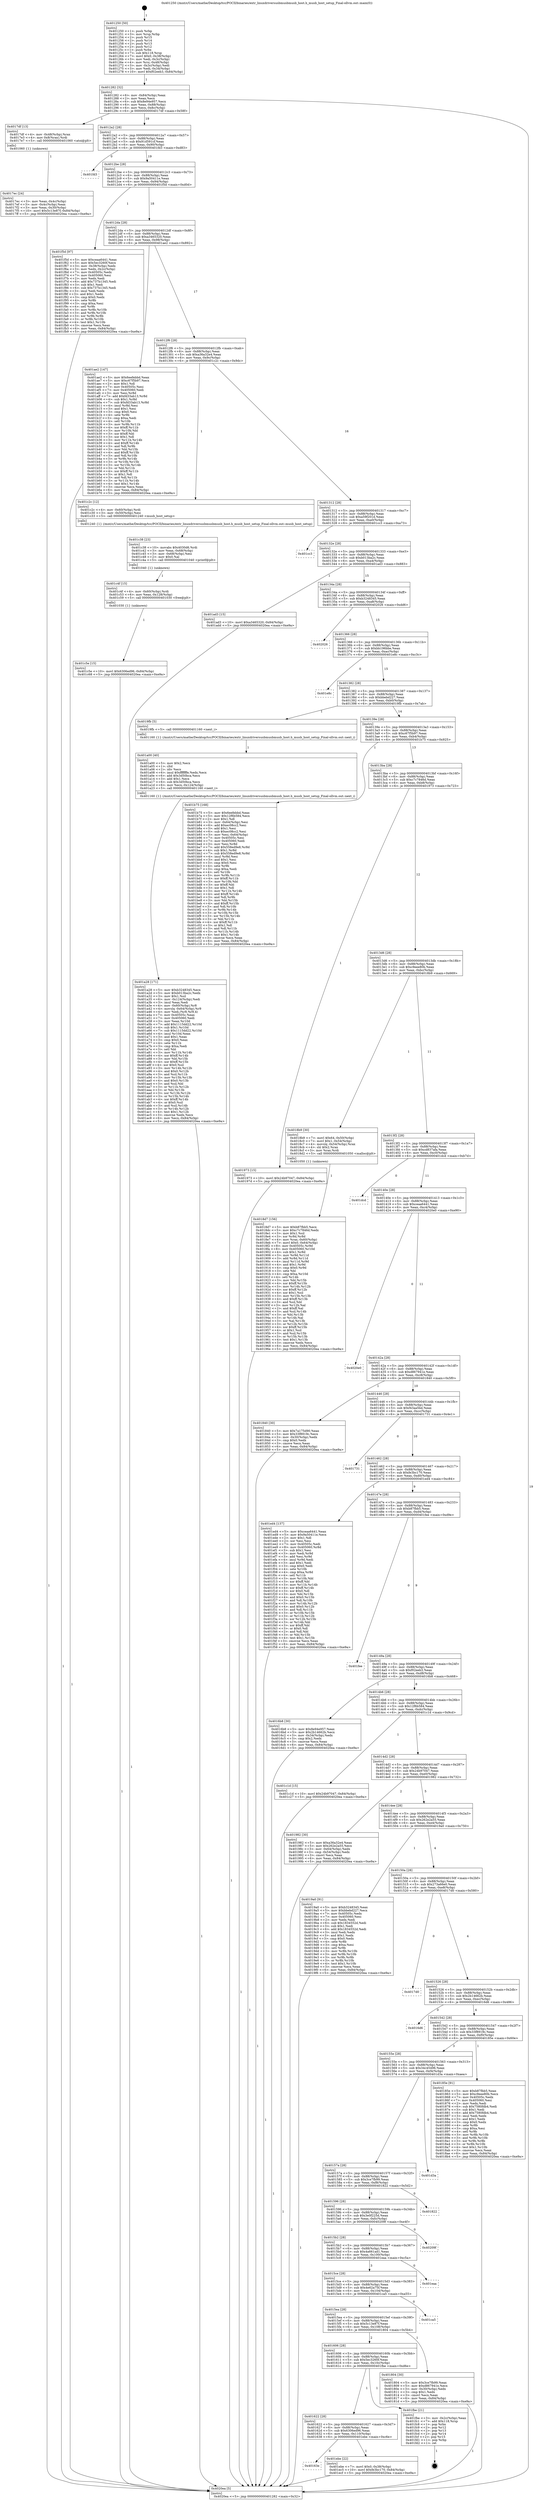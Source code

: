 digraph "0x401250" {
  label = "0x401250 (/mnt/c/Users/mathe/Desktop/tcc/POCII/binaries/extr_linuxdriversusbmusbmusb_host.h_musb_host_setup_Final-ollvm.out::main(0))"
  labelloc = "t"
  node[shape=record]

  Entry [label="",width=0.3,height=0.3,shape=circle,fillcolor=black,style=filled]
  "0x401282" [label="{
     0x401282 [32]\l
     | [instrs]\l
     &nbsp;&nbsp;0x401282 \<+6\>: mov -0x84(%rbp),%eax\l
     &nbsp;&nbsp;0x401288 \<+2\>: mov %eax,%ecx\l
     &nbsp;&nbsp;0x40128a \<+6\>: sub $0x8e94e957,%ecx\l
     &nbsp;&nbsp;0x401290 \<+6\>: mov %eax,-0x88(%rbp)\l
     &nbsp;&nbsp;0x401296 \<+6\>: mov %ecx,-0x8c(%rbp)\l
     &nbsp;&nbsp;0x40129c \<+6\>: je 00000000004017df \<main+0x58f\>\l
  }"]
  "0x4017df" [label="{
     0x4017df [13]\l
     | [instrs]\l
     &nbsp;&nbsp;0x4017df \<+4\>: mov -0x48(%rbp),%rax\l
     &nbsp;&nbsp;0x4017e3 \<+4\>: mov 0x8(%rax),%rdi\l
     &nbsp;&nbsp;0x4017e7 \<+5\>: call 0000000000401060 \<atoi@plt\>\l
     | [calls]\l
     &nbsp;&nbsp;0x401060 \{1\} (unknown)\l
  }"]
  "0x4012a2" [label="{
     0x4012a2 [28]\l
     | [instrs]\l
     &nbsp;&nbsp;0x4012a2 \<+5\>: jmp 00000000004012a7 \<main+0x57\>\l
     &nbsp;&nbsp;0x4012a7 \<+6\>: mov -0x88(%rbp),%eax\l
     &nbsp;&nbsp;0x4012ad \<+5\>: sub $0x91d591cf,%eax\l
     &nbsp;&nbsp;0x4012b2 \<+6\>: mov %eax,-0x90(%rbp)\l
     &nbsp;&nbsp;0x4012b8 \<+6\>: je 0000000000401fd3 \<main+0xd83\>\l
  }"]
  Exit [label="",width=0.3,height=0.3,shape=circle,fillcolor=black,style=filled,peripheries=2]
  "0x401fd3" [label="{
     0x401fd3\l
  }", style=dashed]
  "0x4012be" [label="{
     0x4012be [28]\l
     | [instrs]\l
     &nbsp;&nbsp;0x4012be \<+5\>: jmp 00000000004012c3 \<main+0x73\>\l
     &nbsp;&nbsp;0x4012c3 \<+6\>: mov -0x88(%rbp),%eax\l
     &nbsp;&nbsp;0x4012c9 \<+5\>: sub $0x9a50411e,%eax\l
     &nbsp;&nbsp;0x4012ce \<+6\>: mov %eax,-0x94(%rbp)\l
     &nbsp;&nbsp;0x4012d4 \<+6\>: je 0000000000401f5d \<main+0xd0d\>\l
  }"]
  "0x40163e" [label="{
     0x40163e\l
  }", style=dashed]
  "0x401f5d" [label="{
     0x401f5d [97]\l
     | [instrs]\l
     &nbsp;&nbsp;0x401f5d \<+5\>: mov $0xceaa6441,%eax\l
     &nbsp;&nbsp;0x401f62 \<+5\>: mov $0x5ec3260f,%ecx\l
     &nbsp;&nbsp;0x401f67 \<+3\>: mov -0x38(%rbp),%edx\l
     &nbsp;&nbsp;0x401f6a \<+3\>: mov %edx,-0x2c(%rbp)\l
     &nbsp;&nbsp;0x401f6d \<+7\>: mov 0x40505c,%edx\l
     &nbsp;&nbsp;0x401f74 \<+7\>: mov 0x405060,%esi\l
     &nbsp;&nbsp;0x401f7b \<+2\>: mov %edx,%edi\l
     &nbsp;&nbsp;0x401f7d \<+6\>: add $0x737b1345,%edi\l
     &nbsp;&nbsp;0x401f83 \<+3\>: sub $0x1,%edi\l
     &nbsp;&nbsp;0x401f86 \<+6\>: sub $0x737b1345,%edi\l
     &nbsp;&nbsp;0x401f8c \<+3\>: imul %edi,%edx\l
     &nbsp;&nbsp;0x401f8f \<+3\>: and $0x1,%edx\l
     &nbsp;&nbsp;0x401f92 \<+3\>: cmp $0x0,%edx\l
     &nbsp;&nbsp;0x401f95 \<+4\>: sete %r8b\l
     &nbsp;&nbsp;0x401f99 \<+3\>: cmp $0xa,%esi\l
     &nbsp;&nbsp;0x401f9c \<+4\>: setl %r9b\l
     &nbsp;&nbsp;0x401fa0 \<+3\>: mov %r8b,%r10b\l
     &nbsp;&nbsp;0x401fa3 \<+3\>: and %r9b,%r10b\l
     &nbsp;&nbsp;0x401fa6 \<+3\>: xor %r9b,%r8b\l
     &nbsp;&nbsp;0x401fa9 \<+3\>: or %r8b,%r10b\l
     &nbsp;&nbsp;0x401fac \<+4\>: test $0x1,%r10b\l
     &nbsp;&nbsp;0x401fb0 \<+3\>: cmovne %ecx,%eax\l
     &nbsp;&nbsp;0x401fb3 \<+6\>: mov %eax,-0x84(%rbp)\l
     &nbsp;&nbsp;0x401fb9 \<+5\>: jmp 00000000004020ea \<main+0xe9a\>\l
  }"]
  "0x4012da" [label="{
     0x4012da [28]\l
     | [instrs]\l
     &nbsp;&nbsp;0x4012da \<+5\>: jmp 00000000004012df \<main+0x8f\>\l
     &nbsp;&nbsp;0x4012df \<+6\>: mov -0x88(%rbp),%eax\l
     &nbsp;&nbsp;0x4012e5 \<+5\>: sub $0xa3465320,%eax\l
     &nbsp;&nbsp;0x4012ea \<+6\>: mov %eax,-0x98(%rbp)\l
     &nbsp;&nbsp;0x4012f0 \<+6\>: je 0000000000401ae2 \<main+0x892\>\l
  }"]
  "0x401ebe" [label="{
     0x401ebe [22]\l
     | [instrs]\l
     &nbsp;&nbsp;0x401ebe \<+7\>: movl $0x0,-0x38(%rbp)\l
     &nbsp;&nbsp;0x401ec5 \<+10\>: movl $0xfe3bc170,-0x84(%rbp)\l
     &nbsp;&nbsp;0x401ecf \<+5\>: jmp 00000000004020ea \<main+0xe9a\>\l
  }"]
  "0x401ae2" [label="{
     0x401ae2 [147]\l
     | [instrs]\l
     &nbsp;&nbsp;0x401ae2 \<+5\>: mov $0x6eefebbd,%eax\l
     &nbsp;&nbsp;0x401ae7 \<+5\>: mov $0xc67f5b97,%ecx\l
     &nbsp;&nbsp;0x401aec \<+2\>: mov $0x1,%dl\l
     &nbsp;&nbsp;0x401aee \<+7\>: mov 0x40505c,%esi\l
     &nbsp;&nbsp;0x401af5 \<+7\>: mov 0x405060,%edi\l
     &nbsp;&nbsp;0x401afc \<+3\>: mov %esi,%r8d\l
     &nbsp;&nbsp;0x401aff \<+7\>: add $0xfd33ab13,%r8d\l
     &nbsp;&nbsp;0x401b06 \<+4\>: sub $0x1,%r8d\l
     &nbsp;&nbsp;0x401b0a \<+7\>: sub $0xfd33ab13,%r8d\l
     &nbsp;&nbsp;0x401b11 \<+4\>: imul %r8d,%esi\l
     &nbsp;&nbsp;0x401b15 \<+3\>: and $0x1,%esi\l
     &nbsp;&nbsp;0x401b18 \<+3\>: cmp $0x0,%esi\l
     &nbsp;&nbsp;0x401b1b \<+4\>: sete %r9b\l
     &nbsp;&nbsp;0x401b1f \<+3\>: cmp $0xa,%edi\l
     &nbsp;&nbsp;0x401b22 \<+4\>: setl %r10b\l
     &nbsp;&nbsp;0x401b26 \<+3\>: mov %r9b,%r11b\l
     &nbsp;&nbsp;0x401b29 \<+4\>: xor $0xff,%r11b\l
     &nbsp;&nbsp;0x401b2d \<+3\>: mov %r10b,%bl\l
     &nbsp;&nbsp;0x401b30 \<+3\>: xor $0xff,%bl\l
     &nbsp;&nbsp;0x401b33 \<+3\>: xor $0x1,%dl\l
     &nbsp;&nbsp;0x401b36 \<+3\>: mov %r11b,%r14b\l
     &nbsp;&nbsp;0x401b39 \<+4\>: and $0xff,%r14b\l
     &nbsp;&nbsp;0x401b3d \<+3\>: and %dl,%r9b\l
     &nbsp;&nbsp;0x401b40 \<+3\>: mov %bl,%r15b\l
     &nbsp;&nbsp;0x401b43 \<+4\>: and $0xff,%r15b\l
     &nbsp;&nbsp;0x401b47 \<+3\>: and %dl,%r10b\l
     &nbsp;&nbsp;0x401b4a \<+3\>: or %r9b,%r14b\l
     &nbsp;&nbsp;0x401b4d \<+3\>: or %r10b,%r15b\l
     &nbsp;&nbsp;0x401b50 \<+3\>: xor %r15b,%r14b\l
     &nbsp;&nbsp;0x401b53 \<+3\>: or %bl,%r11b\l
     &nbsp;&nbsp;0x401b56 \<+4\>: xor $0xff,%r11b\l
     &nbsp;&nbsp;0x401b5a \<+3\>: or $0x1,%dl\l
     &nbsp;&nbsp;0x401b5d \<+3\>: and %dl,%r11b\l
     &nbsp;&nbsp;0x401b60 \<+3\>: or %r11b,%r14b\l
     &nbsp;&nbsp;0x401b63 \<+4\>: test $0x1,%r14b\l
     &nbsp;&nbsp;0x401b67 \<+3\>: cmovne %ecx,%eax\l
     &nbsp;&nbsp;0x401b6a \<+6\>: mov %eax,-0x84(%rbp)\l
     &nbsp;&nbsp;0x401b70 \<+5\>: jmp 00000000004020ea \<main+0xe9a\>\l
  }"]
  "0x4012f6" [label="{
     0x4012f6 [28]\l
     | [instrs]\l
     &nbsp;&nbsp;0x4012f6 \<+5\>: jmp 00000000004012fb \<main+0xab\>\l
     &nbsp;&nbsp;0x4012fb \<+6\>: mov -0x88(%rbp),%eax\l
     &nbsp;&nbsp;0x401301 \<+5\>: sub $0xa36a32e4,%eax\l
     &nbsp;&nbsp;0x401306 \<+6\>: mov %eax,-0x9c(%rbp)\l
     &nbsp;&nbsp;0x40130c \<+6\>: je 0000000000401c2c \<main+0x9dc\>\l
  }"]
  "0x401622" [label="{
     0x401622 [28]\l
     | [instrs]\l
     &nbsp;&nbsp;0x401622 \<+5\>: jmp 0000000000401627 \<main+0x3d7\>\l
     &nbsp;&nbsp;0x401627 \<+6\>: mov -0x88(%rbp),%eax\l
     &nbsp;&nbsp;0x40162d \<+5\>: sub $0x6306ed96,%eax\l
     &nbsp;&nbsp;0x401632 \<+6\>: mov %eax,-0x110(%rbp)\l
     &nbsp;&nbsp;0x401638 \<+6\>: je 0000000000401ebe \<main+0xc6e\>\l
  }"]
  "0x401c2c" [label="{
     0x401c2c [12]\l
     | [instrs]\l
     &nbsp;&nbsp;0x401c2c \<+4\>: mov -0x60(%rbp),%rdi\l
     &nbsp;&nbsp;0x401c30 \<+3\>: mov -0x50(%rbp),%esi\l
     &nbsp;&nbsp;0x401c33 \<+5\>: call 0000000000401240 \<musb_host_setup\>\l
     | [calls]\l
     &nbsp;&nbsp;0x401240 \{1\} (/mnt/c/Users/mathe/Desktop/tcc/POCII/binaries/extr_linuxdriversusbmusbmusb_host.h_musb_host_setup_Final-ollvm.out::musb_host_setup)\l
  }"]
  "0x401312" [label="{
     0x401312 [28]\l
     | [instrs]\l
     &nbsp;&nbsp;0x401312 \<+5\>: jmp 0000000000401317 \<main+0xc7\>\l
     &nbsp;&nbsp;0x401317 \<+6\>: mov -0x88(%rbp),%eax\l
     &nbsp;&nbsp;0x40131d \<+5\>: sub $0xa59f201d,%eax\l
     &nbsp;&nbsp;0x401322 \<+6\>: mov %eax,-0xa0(%rbp)\l
     &nbsp;&nbsp;0x401328 \<+6\>: je 0000000000401cc3 \<main+0xa73\>\l
  }"]
  "0x401fbe" [label="{
     0x401fbe [21]\l
     | [instrs]\l
     &nbsp;&nbsp;0x401fbe \<+3\>: mov -0x2c(%rbp),%eax\l
     &nbsp;&nbsp;0x401fc1 \<+7\>: add $0x118,%rsp\l
     &nbsp;&nbsp;0x401fc8 \<+1\>: pop %rbx\l
     &nbsp;&nbsp;0x401fc9 \<+2\>: pop %r12\l
     &nbsp;&nbsp;0x401fcb \<+2\>: pop %r13\l
     &nbsp;&nbsp;0x401fcd \<+2\>: pop %r14\l
     &nbsp;&nbsp;0x401fcf \<+2\>: pop %r15\l
     &nbsp;&nbsp;0x401fd1 \<+1\>: pop %rbp\l
     &nbsp;&nbsp;0x401fd2 \<+1\>: ret\l
  }"]
  "0x401cc3" [label="{
     0x401cc3\l
  }", style=dashed]
  "0x40132e" [label="{
     0x40132e [28]\l
     | [instrs]\l
     &nbsp;&nbsp;0x40132e \<+5\>: jmp 0000000000401333 \<main+0xe3\>\l
     &nbsp;&nbsp;0x401333 \<+6\>: mov -0x88(%rbp),%eax\l
     &nbsp;&nbsp;0x401339 \<+5\>: sub $0xb013ba2c,%eax\l
     &nbsp;&nbsp;0x40133e \<+6\>: mov %eax,-0xa4(%rbp)\l
     &nbsp;&nbsp;0x401344 \<+6\>: je 0000000000401ad3 \<main+0x883\>\l
  }"]
  "0x401c5e" [label="{
     0x401c5e [15]\l
     | [instrs]\l
     &nbsp;&nbsp;0x401c5e \<+10\>: movl $0x6306ed96,-0x84(%rbp)\l
     &nbsp;&nbsp;0x401c68 \<+5\>: jmp 00000000004020ea \<main+0xe9a\>\l
  }"]
  "0x401ad3" [label="{
     0x401ad3 [15]\l
     | [instrs]\l
     &nbsp;&nbsp;0x401ad3 \<+10\>: movl $0xa3465320,-0x84(%rbp)\l
     &nbsp;&nbsp;0x401add \<+5\>: jmp 00000000004020ea \<main+0xe9a\>\l
  }"]
  "0x40134a" [label="{
     0x40134a [28]\l
     | [instrs]\l
     &nbsp;&nbsp;0x40134a \<+5\>: jmp 000000000040134f \<main+0xff\>\l
     &nbsp;&nbsp;0x40134f \<+6\>: mov -0x88(%rbp),%eax\l
     &nbsp;&nbsp;0x401355 \<+5\>: sub $0xb3248345,%eax\l
     &nbsp;&nbsp;0x40135a \<+6\>: mov %eax,-0xa8(%rbp)\l
     &nbsp;&nbsp;0x401360 \<+6\>: je 0000000000402026 \<main+0xdd6\>\l
  }"]
  "0x401c4f" [label="{
     0x401c4f [15]\l
     | [instrs]\l
     &nbsp;&nbsp;0x401c4f \<+4\>: mov -0x60(%rbp),%rdi\l
     &nbsp;&nbsp;0x401c53 \<+6\>: mov %eax,-0x128(%rbp)\l
     &nbsp;&nbsp;0x401c59 \<+5\>: call 0000000000401030 \<free@plt\>\l
     | [calls]\l
     &nbsp;&nbsp;0x401030 \{1\} (unknown)\l
  }"]
  "0x402026" [label="{
     0x402026\l
  }", style=dashed]
  "0x401366" [label="{
     0x401366 [28]\l
     | [instrs]\l
     &nbsp;&nbsp;0x401366 \<+5\>: jmp 000000000040136b \<main+0x11b\>\l
     &nbsp;&nbsp;0x40136b \<+6\>: mov -0x88(%rbp),%eax\l
     &nbsp;&nbsp;0x401371 \<+5\>: sub $0xbb196bbe,%eax\l
     &nbsp;&nbsp;0x401376 \<+6\>: mov %eax,-0xac(%rbp)\l
     &nbsp;&nbsp;0x40137c \<+6\>: je 0000000000401e8c \<main+0xc3c\>\l
  }"]
  "0x401c38" [label="{
     0x401c38 [23]\l
     | [instrs]\l
     &nbsp;&nbsp;0x401c38 \<+10\>: movabs $0x4030d6,%rdi\l
     &nbsp;&nbsp;0x401c42 \<+3\>: mov %eax,-0x68(%rbp)\l
     &nbsp;&nbsp;0x401c45 \<+3\>: mov -0x68(%rbp),%esi\l
     &nbsp;&nbsp;0x401c48 \<+2\>: mov $0x0,%al\l
     &nbsp;&nbsp;0x401c4a \<+5\>: call 0000000000401040 \<printf@plt\>\l
     | [calls]\l
     &nbsp;&nbsp;0x401040 \{1\} (unknown)\l
  }"]
  "0x401e8c" [label="{
     0x401e8c\l
  }", style=dashed]
  "0x401382" [label="{
     0x401382 [28]\l
     | [instrs]\l
     &nbsp;&nbsp;0x401382 \<+5\>: jmp 0000000000401387 \<main+0x137\>\l
     &nbsp;&nbsp;0x401387 \<+6\>: mov -0x88(%rbp),%eax\l
     &nbsp;&nbsp;0x40138d \<+5\>: sub $0xbbebd227,%eax\l
     &nbsp;&nbsp;0x401392 \<+6\>: mov %eax,-0xb0(%rbp)\l
     &nbsp;&nbsp;0x401398 \<+6\>: je 00000000004019fb \<main+0x7ab\>\l
  }"]
  "0x401a28" [label="{
     0x401a28 [171]\l
     | [instrs]\l
     &nbsp;&nbsp;0x401a28 \<+5\>: mov $0xb3248345,%ecx\l
     &nbsp;&nbsp;0x401a2d \<+5\>: mov $0xb013ba2c,%edx\l
     &nbsp;&nbsp;0x401a32 \<+3\>: mov $0x1,%sil\l
     &nbsp;&nbsp;0x401a35 \<+6\>: mov -0x124(%rbp),%edi\l
     &nbsp;&nbsp;0x401a3b \<+3\>: imul %eax,%edi\l
     &nbsp;&nbsp;0x401a3e \<+4\>: mov -0x60(%rbp),%r8\l
     &nbsp;&nbsp;0x401a42 \<+4\>: movslq -0x64(%rbp),%r9\l
     &nbsp;&nbsp;0x401a46 \<+4\>: mov %edi,(%r8,%r9,4)\l
     &nbsp;&nbsp;0x401a4a \<+7\>: mov 0x40505c,%eax\l
     &nbsp;&nbsp;0x401a51 \<+7\>: mov 0x405060,%edi\l
     &nbsp;&nbsp;0x401a58 \<+3\>: mov %eax,%r10d\l
     &nbsp;&nbsp;0x401a5b \<+7\>: add $0x1115dd22,%r10d\l
     &nbsp;&nbsp;0x401a62 \<+4\>: sub $0x1,%r10d\l
     &nbsp;&nbsp;0x401a66 \<+7\>: sub $0x1115dd22,%r10d\l
     &nbsp;&nbsp;0x401a6d \<+4\>: imul %r10d,%eax\l
     &nbsp;&nbsp;0x401a71 \<+3\>: and $0x1,%eax\l
     &nbsp;&nbsp;0x401a74 \<+3\>: cmp $0x0,%eax\l
     &nbsp;&nbsp;0x401a77 \<+4\>: sete %r11b\l
     &nbsp;&nbsp;0x401a7b \<+3\>: cmp $0xa,%edi\l
     &nbsp;&nbsp;0x401a7e \<+3\>: setl %bl\l
     &nbsp;&nbsp;0x401a81 \<+3\>: mov %r11b,%r14b\l
     &nbsp;&nbsp;0x401a84 \<+4\>: xor $0xff,%r14b\l
     &nbsp;&nbsp;0x401a88 \<+3\>: mov %bl,%r15b\l
     &nbsp;&nbsp;0x401a8b \<+4\>: xor $0xff,%r15b\l
     &nbsp;&nbsp;0x401a8f \<+4\>: xor $0x0,%sil\l
     &nbsp;&nbsp;0x401a93 \<+3\>: mov %r14b,%r12b\l
     &nbsp;&nbsp;0x401a96 \<+4\>: and $0x0,%r12b\l
     &nbsp;&nbsp;0x401a9a \<+3\>: and %sil,%r11b\l
     &nbsp;&nbsp;0x401a9d \<+3\>: mov %r15b,%r13b\l
     &nbsp;&nbsp;0x401aa0 \<+4\>: and $0x0,%r13b\l
     &nbsp;&nbsp;0x401aa4 \<+3\>: and %sil,%bl\l
     &nbsp;&nbsp;0x401aa7 \<+3\>: or %r11b,%r12b\l
     &nbsp;&nbsp;0x401aaa \<+3\>: or %bl,%r13b\l
     &nbsp;&nbsp;0x401aad \<+3\>: xor %r13b,%r12b\l
     &nbsp;&nbsp;0x401ab0 \<+3\>: or %r15b,%r14b\l
     &nbsp;&nbsp;0x401ab3 \<+4\>: xor $0xff,%r14b\l
     &nbsp;&nbsp;0x401ab7 \<+4\>: or $0x0,%sil\l
     &nbsp;&nbsp;0x401abb \<+3\>: and %sil,%r14b\l
     &nbsp;&nbsp;0x401abe \<+3\>: or %r14b,%r12b\l
     &nbsp;&nbsp;0x401ac1 \<+4\>: test $0x1,%r12b\l
     &nbsp;&nbsp;0x401ac5 \<+3\>: cmovne %edx,%ecx\l
     &nbsp;&nbsp;0x401ac8 \<+6\>: mov %ecx,-0x84(%rbp)\l
     &nbsp;&nbsp;0x401ace \<+5\>: jmp 00000000004020ea \<main+0xe9a\>\l
  }"]
  "0x4019fb" [label="{
     0x4019fb [5]\l
     | [instrs]\l
     &nbsp;&nbsp;0x4019fb \<+5\>: call 0000000000401160 \<next_i\>\l
     | [calls]\l
     &nbsp;&nbsp;0x401160 \{1\} (/mnt/c/Users/mathe/Desktop/tcc/POCII/binaries/extr_linuxdriversusbmusbmusb_host.h_musb_host_setup_Final-ollvm.out::next_i)\l
  }"]
  "0x40139e" [label="{
     0x40139e [28]\l
     | [instrs]\l
     &nbsp;&nbsp;0x40139e \<+5\>: jmp 00000000004013a3 \<main+0x153\>\l
     &nbsp;&nbsp;0x4013a3 \<+6\>: mov -0x88(%rbp),%eax\l
     &nbsp;&nbsp;0x4013a9 \<+5\>: sub $0xc67f5b97,%eax\l
     &nbsp;&nbsp;0x4013ae \<+6\>: mov %eax,-0xb4(%rbp)\l
     &nbsp;&nbsp;0x4013b4 \<+6\>: je 0000000000401b75 \<main+0x925\>\l
  }"]
  "0x401a00" [label="{
     0x401a00 [40]\l
     | [instrs]\l
     &nbsp;&nbsp;0x401a00 \<+5\>: mov $0x2,%ecx\l
     &nbsp;&nbsp;0x401a05 \<+1\>: cltd\l
     &nbsp;&nbsp;0x401a06 \<+2\>: idiv %ecx\l
     &nbsp;&nbsp;0x401a08 \<+6\>: imul $0xfffffffe,%edx,%ecx\l
     &nbsp;&nbsp;0x401a0e \<+6\>: add $0x3d50bca,%ecx\l
     &nbsp;&nbsp;0x401a14 \<+3\>: add $0x1,%ecx\l
     &nbsp;&nbsp;0x401a17 \<+6\>: sub $0x3d50bca,%ecx\l
     &nbsp;&nbsp;0x401a1d \<+6\>: mov %ecx,-0x124(%rbp)\l
     &nbsp;&nbsp;0x401a23 \<+5\>: call 0000000000401160 \<next_i\>\l
     | [calls]\l
     &nbsp;&nbsp;0x401160 \{1\} (/mnt/c/Users/mathe/Desktop/tcc/POCII/binaries/extr_linuxdriversusbmusbmusb_host.h_musb_host_setup_Final-ollvm.out::next_i)\l
  }"]
  "0x401b75" [label="{
     0x401b75 [168]\l
     | [instrs]\l
     &nbsp;&nbsp;0x401b75 \<+5\>: mov $0x6eefebbd,%eax\l
     &nbsp;&nbsp;0x401b7a \<+5\>: mov $0x12f6b584,%ecx\l
     &nbsp;&nbsp;0x401b7f \<+2\>: mov $0x1,%dl\l
     &nbsp;&nbsp;0x401b81 \<+3\>: mov -0x64(%rbp),%esi\l
     &nbsp;&nbsp;0x401b84 \<+6\>: add $0xec08cc2,%esi\l
     &nbsp;&nbsp;0x401b8a \<+3\>: add $0x1,%esi\l
     &nbsp;&nbsp;0x401b8d \<+6\>: sub $0xec08cc2,%esi\l
     &nbsp;&nbsp;0x401b93 \<+3\>: mov %esi,-0x64(%rbp)\l
     &nbsp;&nbsp;0x401b96 \<+7\>: mov 0x40505c,%esi\l
     &nbsp;&nbsp;0x401b9d \<+7\>: mov 0x405060,%edi\l
     &nbsp;&nbsp;0x401ba4 \<+3\>: mov %esi,%r8d\l
     &nbsp;&nbsp;0x401ba7 \<+7\>: add $0x558ed9e8,%r8d\l
     &nbsp;&nbsp;0x401bae \<+4\>: sub $0x1,%r8d\l
     &nbsp;&nbsp;0x401bb2 \<+7\>: sub $0x558ed9e8,%r8d\l
     &nbsp;&nbsp;0x401bb9 \<+4\>: imul %r8d,%esi\l
     &nbsp;&nbsp;0x401bbd \<+3\>: and $0x1,%esi\l
     &nbsp;&nbsp;0x401bc0 \<+3\>: cmp $0x0,%esi\l
     &nbsp;&nbsp;0x401bc3 \<+4\>: sete %r9b\l
     &nbsp;&nbsp;0x401bc7 \<+3\>: cmp $0xa,%edi\l
     &nbsp;&nbsp;0x401bca \<+4\>: setl %r10b\l
     &nbsp;&nbsp;0x401bce \<+3\>: mov %r9b,%r11b\l
     &nbsp;&nbsp;0x401bd1 \<+4\>: xor $0xff,%r11b\l
     &nbsp;&nbsp;0x401bd5 \<+3\>: mov %r10b,%bl\l
     &nbsp;&nbsp;0x401bd8 \<+3\>: xor $0xff,%bl\l
     &nbsp;&nbsp;0x401bdb \<+3\>: xor $0x1,%dl\l
     &nbsp;&nbsp;0x401bde \<+3\>: mov %r11b,%r14b\l
     &nbsp;&nbsp;0x401be1 \<+4\>: and $0xff,%r14b\l
     &nbsp;&nbsp;0x401be5 \<+3\>: and %dl,%r9b\l
     &nbsp;&nbsp;0x401be8 \<+3\>: mov %bl,%r15b\l
     &nbsp;&nbsp;0x401beb \<+4\>: and $0xff,%r15b\l
     &nbsp;&nbsp;0x401bef \<+3\>: and %dl,%r10b\l
     &nbsp;&nbsp;0x401bf2 \<+3\>: or %r9b,%r14b\l
     &nbsp;&nbsp;0x401bf5 \<+3\>: or %r10b,%r15b\l
     &nbsp;&nbsp;0x401bf8 \<+3\>: xor %r15b,%r14b\l
     &nbsp;&nbsp;0x401bfb \<+3\>: or %bl,%r11b\l
     &nbsp;&nbsp;0x401bfe \<+4\>: xor $0xff,%r11b\l
     &nbsp;&nbsp;0x401c02 \<+3\>: or $0x1,%dl\l
     &nbsp;&nbsp;0x401c05 \<+3\>: and %dl,%r11b\l
     &nbsp;&nbsp;0x401c08 \<+3\>: or %r11b,%r14b\l
     &nbsp;&nbsp;0x401c0b \<+4\>: test $0x1,%r14b\l
     &nbsp;&nbsp;0x401c0f \<+3\>: cmovne %ecx,%eax\l
     &nbsp;&nbsp;0x401c12 \<+6\>: mov %eax,-0x84(%rbp)\l
     &nbsp;&nbsp;0x401c18 \<+5\>: jmp 00000000004020ea \<main+0xe9a\>\l
  }"]
  "0x4013ba" [label="{
     0x4013ba [28]\l
     | [instrs]\l
     &nbsp;&nbsp;0x4013ba \<+5\>: jmp 00000000004013bf \<main+0x16f\>\l
     &nbsp;&nbsp;0x4013bf \<+6\>: mov -0x88(%rbp),%eax\l
     &nbsp;&nbsp;0x4013c5 \<+5\>: sub $0xc7c7846d,%eax\l
     &nbsp;&nbsp;0x4013ca \<+6\>: mov %eax,-0xb8(%rbp)\l
     &nbsp;&nbsp;0x4013d0 \<+6\>: je 0000000000401973 \<main+0x723\>\l
  }"]
  "0x4018d7" [label="{
     0x4018d7 [156]\l
     | [instrs]\l
     &nbsp;&nbsp;0x4018d7 \<+5\>: mov $0xb87fbb5,%ecx\l
     &nbsp;&nbsp;0x4018dc \<+5\>: mov $0xc7c7846d,%edx\l
     &nbsp;&nbsp;0x4018e1 \<+3\>: mov $0x1,%sil\l
     &nbsp;&nbsp;0x4018e4 \<+3\>: xor %r8d,%r8d\l
     &nbsp;&nbsp;0x4018e7 \<+4\>: mov %rax,-0x60(%rbp)\l
     &nbsp;&nbsp;0x4018eb \<+7\>: movl $0x0,-0x64(%rbp)\l
     &nbsp;&nbsp;0x4018f2 \<+8\>: mov 0x40505c,%r9d\l
     &nbsp;&nbsp;0x4018fa \<+8\>: mov 0x405060,%r10d\l
     &nbsp;&nbsp;0x401902 \<+4\>: sub $0x1,%r8d\l
     &nbsp;&nbsp;0x401906 \<+3\>: mov %r9d,%r11d\l
     &nbsp;&nbsp;0x401909 \<+3\>: add %r8d,%r11d\l
     &nbsp;&nbsp;0x40190c \<+4\>: imul %r11d,%r9d\l
     &nbsp;&nbsp;0x401910 \<+4\>: and $0x1,%r9d\l
     &nbsp;&nbsp;0x401914 \<+4\>: cmp $0x0,%r9d\l
     &nbsp;&nbsp;0x401918 \<+3\>: sete %bl\l
     &nbsp;&nbsp;0x40191b \<+4\>: cmp $0xa,%r10d\l
     &nbsp;&nbsp;0x40191f \<+4\>: setl %r14b\l
     &nbsp;&nbsp;0x401923 \<+3\>: mov %bl,%r15b\l
     &nbsp;&nbsp;0x401926 \<+4\>: xor $0xff,%r15b\l
     &nbsp;&nbsp;0x40192a \<+3\>: mov %r14b,%r12b\l
     &nbsp;&nbsp;0x40192d \<+4\>: xor $0xff,%r12b\l
     &nbsp;&nbsp;0x401931 \<+4\>: xor $0x1,%sil\l
     &nbsp;&nbsp;0x401935 \<+3\>: mov %r15b,%r13b\l
     &nbsp;&nbsp;0x401938 \<+4\>: and $0xff,%r13b\l
     &nbsp;&nbsp;0x40193c \<+3\>: and %sil,%bl\l
     &nbsp;&nbsp;0x40193f \<+3\>: mov %r12b,%al\l
     &nbsp;&nbsp;0x401942 \<+2\>: and $0xff,%al\l
     &nbsp;&nbsp;0x401944 \<+3\>: and %sil,%r14b\l
     &nbsp;&nbsp;0x401947 \<+3\>: or %bl,%r13b\l
     &nbsp;&nbsp;0x40194a \<+3\>: or %r14b,%al\l
     &nbsp;&nbsp;0x40194d \<+3\>: xor %al,%r13b\l
     &nbsp;&nbsp;0x401950 \<+3\>: or %r12b,%r15b\l
     &nbsp;&nbsp;0x401953 \<+4\>: xor $0xff,%r15b\l
     &nbsp;&nbsp;0x401957 \<+4\>: or $0x1,%sil\l
     &nbsp;&nbsp;0x40195b \<+3\>: and %sil,%r15b\l
     &nbsp;&nbsp;0x40195e \<+3\>: or %r15b,%r13b\l
     &nbsp;&nbsp;0x401961 \<+4\>: test $0x1,%r13b\l
     &nbsp;&nbsp;0x401965 \<+3\>: cmovne %edx,%ecx\l
     &nbsp;&nbsp;0x401968 \<+6\>: mov %ecx,-0x84(%rbp)\l
     &nbsp;&nbsp;0x40196e \<+5\>: jmp 00000000004020ea \<main+0xe9a\>\l
  }"]
  "0x401973" [label="{
     0x401973 [15]\l
     | [instrs]\l
     &nbsp;&nbsp;0x401973 \<+10\>: movl $0x24b97047,-0x84(%rbp)\l
     &nbsp;&nbsp;0x40197d \<+5\>: jmp 00000000004020ea \<main+0xe9a\>\l
  }"]
  "0x4013d6" [label="{
     0x4013d6 [28]\l
     | [instrs]\l
     &nbsp;&nbsp;0x4013d6 \<+5\>: jmp 00000000004013db \<main+0x18b\>\l
     &nbsp;&nbsp;0x4013db \<+6\>: mov -0x88(%rbp),%eax\l
     &nbsp;&nbsp;0x4013e1 \<+5\>: sub $0xc9eee80b,%eax\l
     &nbsp;&nbsp;0x4013e6 \<+6\>: mov %eax,-0xbc(%rbp)\l
     &nbsp;&nbsp;0x4013ec \<+6\>: je 00000000004018b9 \<main+0x669\>\l
  }"]
  "0x401606" [label="{
     0x401606 [28]\l
     | [instrs]\l
     &nbsp;&nbsp;0x401606 \<+5\>: jmp 000000000040160b \<main+0x3bb\>\l
     &nbsp;&nbsp;0x40160b \<+6\>: mov -0x88(%rbp),%eax\l
     &nbsp;&nbsp;0x401611 \<+5\>: sub $0x5ec3260f,%eax\l
     &nbsp;&nbsp;0x401616 \<+6\>: mov %eax,-0x10c(%rbp)\l
     &nbsp;&nbsp;0x40161c \<+6\>: je 0000000000401fbe \<main+0xd6e\>\l
  }"]
  "0x4018b9" [label="{
     0x4018b9 [30]\l
     | [instrs]\l
     &nbsp;&nbsp;0x4018b9 \<+7\>: movl $0x64,-0x50(%rbp)\l
     &nbsp;&nbsp;0x4018c0 \<+7\>: movl $0x1,-0x54(%rbp)\l
     &nbsp;&nbsp;0x4018c7 \<+4\>: movslq -0x54(%rbp),%rax\l
     &nbsp;&nbsp;0x4018cb \<+4\>: shl $0x2,%rax\l
     &nbsp;&nbsp;0x4018cf \<+3\>: mov %rax,%rdi\l
     &nbsp;&nbsp;0x4018d2 \<+5\>: call 0000000000401050 \<malloc@plt\>\l
     | [calls]\l
     &nbsp;&nbsp;0x401050 \{1\} (unknown)\l
  }"]
  "0x4013f2" [label="{
     0x4013f2 [28]\l
     | [instrs]\l
     &nbsp;&nbsp;0x4013f2 \<+5\>: jmp 00000000004013f7 \<main+0x1a7\>\l
     &nbsp;&nbsp;0x4013f7 \<+6\>: mov -0x88(%rbp),%eax\l
     &nbsp;&nbsp;0x4013fd \<+5\>: sub $0xcd837afa,%eax\l
     &nbsp;&nbsp;0x401402 \<+6\>: mov %eax,-0xc0(%rbp)\l
     &nbsp;&nbsp;0x401408 \<+6\>: je 0000000000401dcd \<main+0xb7d\>\l
  }"]
  "0x401804" [label="{
     0x401804 [30]\l
     | [instrs]\l
     &nbsp;&nbsp;0x401804 \<+5\>: mov $0x3ce7fb99,%eax\l
     &nbsp;&nbsp;0x401809 \<+5\>: mov $0xd867941e,%ecx\l
     &nbsp;&nbsp;0x40180e \<+3\>: mov -0x30(%rbp),%edx\l
     &nbsp;&nbsp;0x401811 \<+3\>: cmp $0x1,%edx\l
     &nbsp;&nbsp;0x401814 \<+3\>: cmovl %ecx,%eax\l
     &nbsp;&nbsp;0x401817 \<+6\>: mov %eax,-0x84(%rbp)\l
     &nbsp;&nbsp;0x40181d \<+5\>: jmp 00000000004020ea \<main+0xe9a\>\l
  }"]
  "0x401dcd" [label="{
     0x401dcd\l
  }", style=dashed]
  "0x40140e" [label="{
     0x40140e [28]\l
     | [instrs]\l
     &nbsp;&nbsp;0x40140e \<+5\>: jmp 0000000000401413 \<main+0x1c3\>\l
     &nbsp;&nbsp;0x401413 \<+6\>: mov -0x88(%rbp),%eax\l
     &nbsp;&nbsp;0x401419 \<+5\>: sub $0xceaa6441,%eax\l
     &nbsp;&nbsp;0x40141e \<+6\>: mov %eax,-0xc4(%rbp)\l
     &nbsp;&nbsp;0x401424 \<+6\>: je 00000000004020e0 \<main+0xe90\>\l
  }"]
  "0x4015ea" [label="{
     0x4015ea [28]\l
     | [instrs]\l
     &nbsp;&nbsp;0x4015ea \<+5\>: jmp 00000000004015ef \<main+0x39f\>\l
     &nbsp;&nbsp;0x4015ef \<+6\>: mov -0x88(%rbp),%eax\l
     &nbsp;&nbsp;0x4015f5 \<+5\>: sub $0x5c13e87f,%eax\l
     &nbsp;&nbsp;0x4015fa \<+6\>: mov %eax,-0x108(%rbp)\l
     &nbsp;&nbsp;0x401600 \<+6\>: je 0000000000401804 \<main+0x5b4\>\l
  }"]
  "0x4020e0" [label="{
     0x4020e0\l
  }", style=dashed]
  "0x40142a" [label="{
     0x40142a [28]\l
     | [instrs]\l
     &nbsp;&nbsp;0x40142a \<+5\>: jmp 000000000040142f \<main+0x1df\>\l
     &nbsp;&nbsp;0x40142f \<+6\>: mov -0x88(%rbp),%eax\l
     &nbsp;&nbsp;0x401435 \<+5\>: sub $0xd867941e,%eax\l
     &nbsp;&nbsp;0x40143a \<+6\>: mov %eax,-0xc8(%rbp)\l
     &nbsp;&nbsp;0x401440 \<+6\>: je 0000000000401840 \<main+0x5f0\>\l
  }"]
  "0x401ca5" [label="{
     0x401ca5\l
  }", style=dashed]
  "0x401840" [label="{
     0x401840 [30]\l
     | [instrs]\l
     &nbsp;&nbsp;0x401840 \<+5\>: mov $0x7a175d90,%eax\l
     &nbsp;&nbsp;0x401845 \<+5\>: mov $0x33f8919c,%ecx\l
     &nbsp;&nbsp;0x40184a \<+3\>: mov -0x30(%rbp),%edx\l
     &nbsp;&nbsp;0x40184d \<+3\>: cmp $0x0,%edx\l
     &nbsp;&nbsp;0x401850 \<+3\>: cmove %ecx,%eax\l
     &nbsp;&nbsp;0x401853 \<+6\>: mov %eax,-0x84(%rbp)\l
     &nbsp;&nbsp;0x401859 \<+5\>: jmp 00000000004020ea \<main+0xe9a\>\l
  }"]
  "0x401446" [label="{
     0x401446 [28]\l
     | [instrs]\l
     &nbsp;&nbsp;0x401446 \<+5\>: jmp 000000000040144b \<main+0x1fb\>\l
     &nbsp;&nbsp;0x40144b \<+6\>: mov -0x88(%rbp),%eax\l
     &nbsp;&nbsp;0x401451 \<+5\>: sub $0xf43aa5bd,%eax\l
     &nbsp;&nbsp;0x401456 \<+6\>: mov %eax,-0xcc(%rbp)\l
     &nbsp;&nbsp;0x40145c \<+6\>: je 0000000000401731 \<main+0x4e1\>\l
  }"]
  "0x4015ce" [label="{
     0x4015ce [28]\l
     | [instrs]\l
     &nbsp;&nbsp;0x4015ce \<+5\>: jmp 00000000004015d3 \<main+0x383\>\l
     &nbsp;&nbsp;0x4015d3 \<+6\>: mov -0x88(%rbp),%eax\l
     &nbsp;&nbsp;0x4015d9 \<+5\>: sub $0x4e62a75f,%eax\l
     &nbsp;&nbsp;0x4015de \<+6\>: mov %eax,-0x104(%rbp)\l
     &nbsp;&nbsp;0x4015e4 \<+6\>: je 0000000000401ca5 \<main+0xa55\>\l
  }"]
  "0x401731" [label="{
     0x401731\l
  }", style=dashed]
  "0x401462" [label="{
     0x401462 [28]\l
     | [instrs]\l
     &nbsp;&nbsp;0x401462 \<+5\>: jmp 0000000000401467 \<main+0x217\>\l
     &nbsp;&nbsp;0x401467 \<+6\>: mov -0x88(%rbp),%eax\l
     &nbsp;&nbsp;0x40146d \<+5\>: sub $0xfe3bc170,%eax\l
     &nbsp;&nbsp;0x401472 \<+6\>: mov %eax,-0xd0(%rbp)\l
     &nbsp;&nbsp;0x401478 \<+6\>: je 0000000000401ed4 \<main+0xc84\>\l
  }"]
  "0x401eaa" [label="{
     0x401eaa\l
  }", style=dashed]
  "0x401ed4" [label="{
     0x401ed4 [137]\l
     | [instrs]\l
     &nbsp;&nbsp;0x401ed4 \<+5\>: mov $0xceaa6441,%eax\l
     &nbsp;&nbsp;0x401ed9 \<+5\>: mov $0x9a50411e,%ecx\l
     &nbsp;&nbsp;0x401ede \<+2\>: mov $0x1,%dl\l
     &nbsp;&nbsp;0x401ee0 \<+2\>: xor %esi,%esi\l
     &nbsp;&nbsp;0x401ee2 \<+7\>: mov 0x40505c,%edi\l
     &nbsp;&nbsp;0x401ee9 \<+8\>: mov 0x405060,%r8d\l
     &nbsp;&nbsp;0x401ef1 \<+3\>: sub $0x1,%esi\l
     &nbsp;&nbsp;0x401ef4 \<+3\>: mov %edi,%r9d\l
     &nbsp;&nbsp;0x401ef7 \<+3\>: add %esi,%r9d\l
     &nbsp;&nbsp;0x401efa \<+4\>: imul %r9d,%edi\l
     &nbsp;&nbsp;0x401efe \<+3\>: and $0x1,%edi\l
     &nbsp;&nbsp;0x401f01 \<+3\>: cmp $0x0,%edi\l
     &nbsp;&nbsp;0x401f04 \<+4\>: sete %r10b\l
     &nbsp;&nbsp;0x401f08 \<+4\>: cmp $0xa,%r8d\l
     &nbsp;&nbsp;0x401f0c \<+4\>: setl %r11b\l
     &nbsp;&nbsp;0x401f10 \<+3\>: mov %r10b,%bl\l
     &nbsp;&nbsp;0x401f13 \<+3\>: xor $0xff,%bl\l
     &nbsp;&nbsp;0x401f16 \<+3\>: mov %r11b,%r14b\l
     &nbsp;&nbsp;0x401f19 \<+4\>: xor $0xff,%r14b\l
     &nbsp;&nbsp;0x401f1d \<+3\>: xor $0x0,%dl\l
     &nbsp;&nbsp;0x401f20 \<+3\>: mov %bl,%r15b\l
     &nbsp;&nbsp;0x401f23 \<+4\>: and $0x0,%r15b\l
     &nbsp;&nbsp;0x401f27 \<+3\>: and %dl,%r10b\l
     &nbsp;&nbsp;0x401f2a \<+3\>: mov %r14b,%r12b\l
     &nbsp;&nbsp;0x401f2d \<+4\>: and $0x0,%r12b\l
     &nbsp;&nbsp;0x401f31 \<+3\>: and %dl,%r11b\l
     &nbsp;&nbsp;0x401f34 \<+3\>: or %r10b,%r15b\l
     &nbsp;&nbsp;0x401f37 \<+3\>: or %r11b,%r12b\l
     &nbsp;&nbsp;0x401f3a \<+3\>: xor %r12b,%r15b\l
     &nbsp;&nbsp;0x401f3d \<+3\>: or %r14b,%bl\l
     &nbsp;&nbsp;0x401f40 \<+3\>: xor $0xff,%bl\l
     &nbsp;&nbsp;0x401f43 \<+3\>: or $0x0,%dl\l
     &nbsp;&nbsp;0x401f46 \<+2\>: and %dl,%bl\l
     &nbsp;&nbsp;0x401f48 \<+3\>: or %bl,%r15b\l
     &nbsp;&nbsp;0x401f4b \<+4\>: test $0x1,%r15b\l
     &nbsp;&nbsp;0x401f4f \<+3\>: cmovne %ecx,%eax\l
     &nbsp;&nbsp;0x401f52 \<+6\>: mov %eax,-0x84(%rbp)\l
     &nbsp;&nbsp;0x401f58 \<+5\>: jmp 00000000004020ea \<main+0xe9a\>\l
  }"]
  "0x40147e" [label="{
     0x40147e [28]\l
     | [instrs]\l
     &nbsp;&nbsp;0x40147e \<+5\>: jmp 0000000000401483 \<main+0x233\>\l
     &nbsp;&nbsp;0x401483 \<+6\>: mov -0x88(%rbp),%eax\l
     &nbsp;&nbsp;0x401489 \<+5\>: sub $0xb87fbb5,%eax\l
     &nbsp;&nbsp;0x40148e \<+6\>: mov %eax,-0xd4(%rbp)\l
     &nbsp;&nbsp;0x401494 \<+6\>: je 0000000000401fee \<main+0xd9e\>\l
  }"]
  "0x4015b2" [label="{
     0x4015b2 [28]\l
     | [instrs]\l
     &nbsp;&nbsp;0x4015b2 \<+5\>: jmp 00000000004015b7 \<main+0x367\>\l
     &nbsp;&nbsp;0x4015b7 \<+6\>: mov -0x88(%rbp),%eax\l
     &nbsp;&nbsp;0x4015bd \<+5\>: sub $0x4a661ad1,%eax\l
     &nbsp;&nbsp;0x4015c2 \<+6\>: mov %eax,-0x100(%rbp)\l
     &nbsp;&nbsp;0x4015c8 \<+6\>: je 0000000000401eaa \<main+0xc5a\>\l
  }"]
  "0x401fee" [label="{
     0x401fee\l
  }", style=dashed]
  "0x40149a" [label="{
     0x40149a [28]\l
     | [instrs]\l
     &nbsp;&nbsp;0x40149a \<+5\>: jmp 000000000040149f \<main+0x24f\>\l
     &nbsp;&nbsp;0x40149f \<+6\>: mov -0x88(%rbp),%eax\l
     &nbsp;&nbsp;0x4014a5 \<+5\>: sub $0xf02eeb3,%eax\l
     &nbsp;&nbsp;0x4014aa \<+6\>: mov %eax,-0xd8(%rbp)\l
     &nbsp;&nbsp;0x4014b0 \<+6\>: je 00000000004016b8 \<main+0x468\>\l
  }"]
  "0x40209f" [label="{
     0x40209f\l
  }", style=dashed]
  "0x4016b8" [label="{
     0x4016b8 [30]\l
     | [instrs]\l
     &nbsp;&nbsp;0x4016b8 \<+5\>: mov $0x8e94e957,%eax\l
     &nbsp;&nbsp;0x4016bd \<+5\>: mov $0x2b14662b,%ecx\l
     &nbsp;&nbsp;0x4016c2 \<+3\>: mov -0x34(%rbp),%edx\l
     &nbsp;&nbsp;0x4016c5 \<+3\>: cmp $0x2,%edx\l
     &nbsp;&nbsp;0x4016c8 \<+3\>: cmovne %ecx,%eax\l
     &nbsp;&nbsp;0x4016cb \<+6\>: mov %eax,-0x84(%rbp)\l
     &nbsp;&nbsp;0x4016d1 \<+5\>: jmp 00000000004020ea \<main+0xe9a\>\l
  }"]
  "0x4014b6" [label="{
     0x4014b6 [28]\l
     | [instrs]\l
     &nbsp;&nbsp;0x4014b6 \<+5\>: jmp 00000000004014bb \<main+0x26b\>\l
     &nbsp;&nbsp;0x4014bb \<+6\>: mov -0x88(%rbp),%eax\l
     &nbsp;&nbsp;0x4014c1 \<+5\>: sub $0x12f6b584,%eax\l
     &nbsp;&nbsp;0x4014c6 \<+6\>: mov %eax,-0xdc(%rbp)\l
     &nbsp;&nbsp;0x4014cc \<+6\>: je 0000000000401c1d \<main+0x9cd\>\l
  }"]
  "0x4020ea" [label="{
     0x4020ea [5]\l
     | [instrs]\l
     &nbsp;&nbsp;0x4020ea \<+5\>: jmp 0000000000401282 \<main+0x32\>\l
  }"]
  "0x401250" [label="{
     0x401250 [50]\l
     | [instrs]\l
     &nbsp;&nbsp;0x401250 \<+1\>: push %rbp\l
     &nbsp;&nbsp;0x401251 \<+3\>: mov %rsp,%rbp\l
     &nbsp;&nbsp;0x401254 \<+2\>: push %r15\l
     &nbsp;&nbsp;0x401256 \<+2\>: push %r14\l
     &nbsp;&nbsp;0x401258 \<+2\>: push %r13\l
     &nbsp;&nbsp;0x40125a \<+2\>: push %r12\l
     &nbsp;&nbsp;0x40125c \<+1\>: push %rbx\l
     &nbsp;&nbsp;0x40125d \<+7\>: sub $0x118,%rsp\l
     &nbsp;&nbsp;0x401264 \<+7\>: movl $0x0,-0x38(%rbp)\l
     &nbsp;&nbsp;0x40126b \<+3\>: mov %edi,-0x3c(%rbp)\l
     &nbsp;&nbsp;0x40126e \<+4\>: mov %rsi,-0x48(%rbp)\l
     &nbsp;&nbsp;0x401272 \<+3\>: mov -0x3c(%rbp),%edi\l
     &nbsp;&nbsp;0x401275 \<+3\>: mov %edi,-0x34(%rbp)\l
     &nbsp;&nbsp;0x401278 \<+10\>: movl $0xf02eeb3,-0x84(%rbp)\l
  }"]
  "0x4017ec" [label="{
     0x4017ec [24]\l
     | [instrs]\l
     &nbsp;&nbsp;0x4017ec \<+3\>: mov %eax,-0x4c(%rbp)\l
     &nbsp;&nbsp;0x4017ef \<+3\>: mov -0x4c(%rbp),%eax\l
     &nbsp;&nbsp;0x4017f2 \<+3\>: mov %eax,-0x30(%rbp)\l
     &nbsp;&nbsp;0x4017f5 \<+10\>: movl $0x5c13e87f,-0x84(%rbp)\l
     &nbsp;&nbsp;0x4017ff \<+5\>: jmp 00000000004020ea \<main+0xe9a\>\l
  }"]
  "0x401596" [label="{
     0x401596 [28]\l
     | [instrs]\l
     &nbsp;&nbsp;0x401596 \<+5\>: jmp 000000000040159b \<main+0x34b\>\l
     &nbsp;&nbsp;0x40159b \<+6\>: mov -0x88(%rbp),%eax\l
     &nbsp;&nbsp;0x4015a1 \<+5\>: sub $0x3e0f225d,%eax\l
     &nbsp;&nbsp;0x4015a6 \<+6\>: mov %eax,-0xfc(%rbp)\l
     &nbsp;&nbsp;0x4015ac \<+6\>: je 000000000040209f \<main+0xe4f\>\l
  }"]
  "0x401c1d" [label="{
     0x401c1d [15]\l
     | [instrs]\l
     &nbsp;&nbsp;0x401c1d \<+10\>: movl $0x24b97047,-0x84(%rbp)\l
     &nbsp;&nbsp;0x401c27 \<+5\>: jmp 00000000004020ea \<main+0xe9a\>\l
  }"]
  "0x4014d2" [label="{
     0x4014d2 [28]\l
     | [instrs]\l
     &nbsp;&nbsp;0x4014d2 \<+5\>: jmp 00000000004014d7 \<main+0x287\>\l
     &nbsp;&nbsp;0x4014d7 \<+6\>: mov -0x88(%rbp),%eax\l
     &nbsp;&nbsp;0x4014dd \<+5\>: sub $0x24b97047,%eax\l
     &nbsp;&nbsp;0x4014e2 \<+6\>: mov %eax,-0xe0(%rbp)\l
     &nbsp;&nbsp;0x4014e8 \<+6\>: je 0000000000401982 \<main+0x732\>\l
  }"]
  "0x401822" [label="{
     0x401822\l
  }", style=dashed]
  "0x401982" [label="{
     0x401982 [30]\l
     | [instrs]\l
     &nbsp;&nbsp;0x401982 \<+5\>: mov $0xa36a32e4,%eax\l
     &nbsp;&nbsp;0x401987 \<+5\>: mov $0x262e2a55,%ecx\l
     &nbsp;&nbsp;0x40198c \<+3\>: mov -0x64(%rbp),%edx\l
     &nbsp;&nbsp;0x40198f \<+3\>: cmp -0x54(%rbp),%edx\l
     &nbsp;&nbsp;0x401992 \<+3\>: cmovl %ecx,%eax\l
     &nbsp;&nbsp;0x401995 \<+6\>: mov %eax,-0x84(%rbp)\l
     &nbsp;&nbsp;0x40199b \<+5\>: jmp 00000000004020ea \<main+0xe9a\>\l
  }"]
  "0x4014ee" [label="{
     0x4014ee [28]\l
     | [instrs]\l
     &nbsp;&nbsp;0x4014ee \<+5\>: jmp 00000000004014f3 \<main+0x2a3\>\l
     &nbsp;&nbsp;0x4014f3 \<+6\>: mov -0x88(%rbp),%eax\l
     &nbsp;&nbsp;0x4014f9 \<+5\>: sub $0x262e2a55,%eax\l
     &nbsp;&nbsp;0x4014fe \<+6\>: mov %eax,-0xe4(%rbp)\l
     &nbsp;&nbsp;0x401504 \<+6\>: je 00000000004019a0 \<main+0x750\>\l
  }"]
  "0x40157a" [label="{
     0x40157a [28]\l
     | [instrs]\l
     &nbsp;&nbsp;0x40157a \<+5\>: jmp 000000000040157f \<main+0x32f\>\l
     &nbsp;&nbsp;0x40157f \<+6\>: mov -0x88(%rbp),%eax\l
     &nbsp;&nbsp;0x401585 \<+5\>: sub $0x3ce7fb99,%eax\l
     &nbsp;&nbsp;0x40158a \<+6\>: mov %eax,-0xf8(%rbp)\l
     &nbsp;&nbsp;0x401590 \<+6\>: je 0000000000401822 \<main+0x5d2\>\l
  }"]
  "0x4019a0" [label="{
     0x4019a0 [91]\l
     | [instrs]\l
     &nbsp;&nbsp;0x4019a0 \<+5\>: mov $0xb3248345,%eax\l
     &nbsp;&nbsp;0x4019a5 \<+5\>: mov $0xbbebd227,%ecx\l
     &nbsp;&nbsp;0x4019aa \<+7\>: mov 0x40505c,%edx\l
     &nbsp;&nbsp;0x4019b1 \<+7\>: mov 0x405060,%esi\l
     &nbsp;&nbsp;0x4019b8 \<+2\>: mov %edx,%edi\l
     &nbsp;&nbsp;0x4019ba \<+6\>: sub $0x1834552d,%edi\l
     &nbsp;&nbsp;0x4019c0 \<+3\>: sub $0x1,%edi\l
     &nbsp;&nbsp;0x4019c3 \<+6\>: add $0x1834552d,%edi\l
     &nbsp;&nbsp;0x4019c9 \<+3\>: imul %edi,%edx\l
     &nbsp;&nbsp;0x4019cc \<+3\>: and $0x1,%edx\l
     &nbsp;&nbsp;0x4019cf \<+3\>: cmp $0x0,%edx\l
     &nbsp;&nbsp;0x4019d2 \<+4\>: sete %r8b\l
     &nbsp;&nbsp;0x4019d6 \<+3\>: cmp $0xa,%esi\l
     &nbsp;&nbsp;0x4019d9 \<+4\>: setl %r9b\l
     &nbsp;&nbsp;0x4019dd \<+3\>: mov %r8b,%r10b\l
     &nbsp;&nbsp;0x4019e0 \<+3\>: and %r9b,%r10b\l
     &nbsp;&nbsp;0x4019e3 \<+3\>: xor %r9b,%r8b\l
     &nbsp;&nbsp;0x4019e6 \<+3\>: or %r8b,%r10b\l
     &nbsp;&nbsp;0x4019e9 \<+4\>: test $0x1,%r10b\l
     &nbsp;&nbsp;0x4019ed \<+3\>: cmovne %ecx,%eax\l
     &nbsp;&nbsp;0x4019f0 \<+6\>: mov %eax,-0x84(%rbp)\l
     &nbsp;&nbsp;0x4019f6 \<+5\>: jmp 00000000004020ea \<main+0xe9a\>\l
  }"]
  "0x40150a" [label="{
     0x40150a [28]\l
     | [instrs]\l
     &nbsp;&nbsp;0x40150a \<+5\>: jmp 000000000040150f \<main+0x2bf\>\l
     &nbsp;&nbsp;0x40150f \<+6\>: mov -0x88(%rbp),%eax\l
     &nbsp;&nbsp;0x401515 \<+5\>: sub $0x273a66e0,%eax\l
     &nbsp;&nbsp;0x40151a \<+6\>: mov %eax,-0xe8(%rbp)\l
     &nbsp;&nbsp;0x401520 \<+6\>: je 00000000004017d0 \<main+0x580\>\l
  }"]
  "0x401d3a" [label="{
     0x401d3a\l
  }", style=dashed]
  "0x4017d0" [label="{
     0x4017d0\l
  }", style=dashed]
  "0x401526" [label="{
     0x401526 [28]\l
     | [instrs]\l
     &nbsp;&nbsp;0x401526 \<+5\>: jmp 000000000040152b \<main+0x2db\>\l
     &nbsp;&nbsp;0x40152b \<+6\>: mov -0x88(%rbp),%eax\l
     &nbsp;&nbsp;0x401531 \<+5\>: sub $0x2b14662b,%eax\l
     &nbsp;&nbsp;0x401536 \<+6\>: mov %eax,-0xec(%rbp)\l
     &nbsp;&nbsp;0x40153c \<+6\>: je 00000000004016d6 \<main+0x486\>\l
  }"]
  "0x40155e" [label="{
     0x40155e [28]\l
     | [instrs]\l
     &nbsp;&nbsp;0x40155e \<+5\>: jmp 0000000000401563 \<main+0x313\>\l
     &nbsp;&nbsp;0x401563 \<+6\>: mov -0x88(%rbp),%eax\l
     &nbsp;&nbsp;0x401569 \<+5\>: sub $0x34c45496,%eax\l
     &nbsp;&nbsp;0x40156e \<+6\>: mov %eax,-0xf4(%rbp)\l
     &nbsp;&nbsp;0x401574 \<+6\>: je 0000000000401d3a \<main+0xaea\>\l
  }"]
  "0x4016d6" [label="{
     0x4016d6\l
  }", style=dashed]
  "0x401542" [label="{
     0x401542 [28]\l
     | [instrs]\l
     &nbsp;&nbsp;0x401542 \<+5\>: jmp 0000000000401547 \<main+0x2f7\>\l
     &nbsp;&nbsp;0x401547 \<+6\>: mov -0x88(%rbp),%eax\l
     &nbsp;&nbsp;0x40154d \<+5\>: sub $0x33f8919c,%eax\l
     &nbsp;&nbsp;0x401552 \<+6\>: mov %eax,-0xf0(%rbp)\l
     &nbsp;&nbsp;0x401558 \<+6\>: je 000000000040185e \<main+0x60e\>\l
  }"]
  "0x40185e" [label="{
     0x40185e [91]\l
     | [instrs]\l
     &nbsp;&nbsp;0x40185e \<+5\>: mov $0xb87fbb5,%eax\l
     &nbsp;&nbsp;0x401863 \<+5\>: mov $0xc9eee80b,%ecx\l
     &nbsp;&nbsp;0x401868 \<+7\>: mov 0x40505c,%edx\l
     &nbsp;&nbsp;0x40186f \<+7\>: mov 0x405060,%esi\l
     &nbsp;&nbsp;0x401876 \<+2\>: mov %edx,%edi\l
     &nbsp;&nbsp;0x401878 \<+6\>: sub $0x7580fdb4,%edi\l
     &nbsp;&nbsp;0x40187e \<+3\>: sub $0x1,%edi\l
     &nbsp;&nbsp;0x401881 \<+6\>: add $0x7580fdb4,%edi\l
     &nbsp;&nbsp;0x401887 \<+3\>: imul %edi,%edx\l
     &nbsp;&nbsp;0x40188a \<+3\>: and $0x1,%edx\l
     &nbsp;&nbsp;0x40188d \<+3\>: cmp $0x0,%edx\l
     &nbsp;&nbsp;0x401890 \<+4\>: sete %r8b\l
     &nbsp;&nbsp;0x401894 \<+3\>: cmp $0xa,%esi\l
     &nbsp;&nbsp;0x401897 \<+4\>: setl %r9b\l
     &nbsp;&nbsp;0x40189b \<+3\>: mov %r8b,%r10b\l
     &nbsp;&nbsp;0x40189e \<+3\>: and %r9b,%r10b\l
     &nbsp;&nbsp;0x4018a1 \<+3\>: xor %r9b,%r8b\l
     &nbsp;&nbsp;0x4018a4 \<+3\>: or %r8b,%r10b\l
     &nbsp;&nbsp;0x4018a7 \<+4\>: test $0x1,%r10b\l
     &nbsp;&nbsp;0x4018ab \<+3\>: cmovne %ecx,%eax\l
     &nbsp;&nbsp;0x4018ae \<+6\>: mov %eax,-0x84(%rbp)\l
     &nbsp;&nbsp;0x4018b4 \<+5\>: jmp 00000000004020ea \<main+0xe9a\>\l
  }"]
  Entry -> "0x401250" [label=" 1"]
  "0x401282" -> "0x4017df" [label=" 1"]
  "0x401282" -> "0x4012a2" [label=" 19"]
  "0x401fbe" -> Exit [label=" 1"]
  "0x4012a2" -> "0x401fd3" [label=" 0"]
  "0x4012a2" -> "0x4012be" [label=" 19"]
  "0x401f5d" -> "0x4020ea" [label=" 1"]
  "0x4012be" -> "0x401f5d" [label=" 1"]
  "0x4012be" -> "0x4012da" [label=" 18"]
  "0x401ed4" -> "0x4020ea" [label=" 1"]
  "0x4012da" -> "0x401ae2" [label=" 1"]
  "0x4012da" -> "0x4012f6" [label=" 17"]
  "0x401ebe" -> "0x4020ea" [label=" 1"]
  "0x4012f6" -> "0x401c2c" [label=" 1"]
  "0x4012f6" -> "0x401312" [label=" 16"]
  "0x401622" -> "0x401ebe" [label=" 1"]
  "0x401312" -> "0x401cc3" [label=" 0"]
  "0x401312" -> "0x40132e" [label=" 16"]
  "0x401622" -> "0x40163e" [label=" 0"]
  "0x40132e" -> "0x401ad3" [label=" 1"]
  "0x40132e" -> "0x40134a" [label=" 15"]
  "0x401606" -> "0x401fbe" [label=" 1"]
  "0x40134a" -> "0x402026" [label=" 0"]
  "0x40134a" -> "0x401366" [label=" 15"]
  "0x401606" -> "0x401622" [label=" 1"]
  "0x401366" -> "0x401e8c" [label=" 0"]
  "0x401366" -> "0x401382" [label=" 15"]
  "0x401c5e" -> "0x4020ea" [label=" 1"]
  "0x401382" -> "0x4019fb" [label=" 1"]
  "0x401382" -> "0x40139e" [label=" 14"]
  "0x401c4f" -> "0x401c5e" [label=" 1"]
  "0x40139e" -> "0x401b75" [label=" 1"]
  "0x40139e" -> "0x4013ba" [label=" 13"]
  "0x401c38" -> "0x401c4f" [label=" 1"]
  "0x4013ba" -> "0x401973" [label=" 1"]
  "0x4013ba" -> "0x4013d6" [label=" 12"]
  "0x401c2c" -> "0x401c38" [label=" 1"]
  "0x4013d6" -> "0x4018b9" [label=" 1"]
  "0x4013d6" -> "0x4013f2" [label=" 11"]
  "0x401c1d" -> "0x4020ea" [label=" 1"]
  "0x4013f2" -> "0x401dcd" [label=" 0"]
  "0x4013f2" -> "0x40140e" [label=" 11"]
  "0x401b75" -> "0x4020ea" [label=" 1"]
  "0x40140e" -> "0x4020e0" [label=" 0"]
  "0x40140e" -> "0x40142a" [label=" 11"]
  "0x401ad3" -> "0x4020ea" [label=" 1"]
  "0x40142a" -> "0x401840" [label=" 1"]
  "0x40142a" -> "0x401446" [label=" 10"]
  "0x401a28" -> "0x4020ea" [label=" 1"]
  "0x401446" -> "0x401731" [label=" 0"]
  "0x401446" -> "0x401462" [label=" 10"]
  "0x4019fb" -> "0x401a00" [label=" 1"]
  "0x401462" -> "0x401ed4" [label=" 1"]
  "0x401462" -> "0x40147e" [label=" 9"]
  "0x4019a0" -> "0x4020ea" [label=" 1"]
  "0x40147e" -> "0x401fee" [label=" 0"]
  "0x40147e" -> "0x40149a" [label=" 9"]
  "0x401973" -> "0x4020ea" [label=" 1"]
  "0x40149a" -> "0x4016b8" [label=" 1"]
  "0x40149a" -> "0x4014b6" [label=" 8"]
  "0x4016b8" -> "0x4020ea" [label=" 1"]
  "0x401250" -> "0x401282" [label=" 1"]
  "0x4020ea" -> "0x401282" [label=" 19"]
  "0x4017df" -> "0x4017ec" [label=" 1"]
  "0x4017ec" -> "0x4020ea" [label=" 1"]
  "0x4018d7" -> "0x4020ea" [label=" 1"]
  "0x4014b6" -> "0x401c1d" [label=" 1"]
  "0x4014b6" -> "0x4014d2" [label=" 7"]
  "0x40185e" -> "0x4020ea" [label=" 1"]
  "0x4014d2" -> "0x401982" [label=" 2"]
  "0x4014d2" -> "0x4014ee" [label=" 5"]
  "0x401840" -> "0x4020ea" [label=" 1"]
  "0x4014ee" -> "0x4019a0" [label=" 1"]
  "0x4014ee" -> "0x40150a" [label=" 4"]
  "0x4015ea" -> "0x401606" [label=" 2"]
  "0x40150a" -> "0x4017d0" [label=" 0"]
  "0x40150a" -> "0x401526" [label=" 4"]
  "0x4015ea" -> "0x401804" [label=" 1"]
  "0x401526" -> "0x4016d6" [label=" 0"]
  "0x401526" -> "0x401542" [label=" 4"]
  "0x4015ce" -> "0x4015ea" [label=" 3"]
  "0x401542" -> "0x40185e" [label=" 1"]
  "0x401542" -> "0x40155e" [label=" 3"]
  "0x401ae2" -> "0x4020ea" [label=" 1"]
  "0x40155e" -> "0x401d3a" [label=" 0"]
  "0x40155e" -> "0x40157a" [label=" 3"]
  "0x401804" -> "0x4020ea" [label=" 1"]
  "0x40157a" -> "0x401822" [label=" 0"]
  "0x40157a" -> "0x401596" [label=" 3"]
  "0x4018b9" -> "0x4018d7" [label=" 1"]
  "0x401596" -> "0x40209f" [label=" 0"]
  "0x401596" -> "0x4015b2" [label=" 3"]
  "0x401982" -> "0x4020ea" [label=" 2"]
  "0x4015b2" -> "0x401eaa" [label=" 0"]
  "0x4015b2" -> "0x4015ce" [label=" 3"]
  "0x401a00" -> "0x401a28" [label=" 1"]
  "0x4015ce" -> "0x401ca5" [label=" 0"]
}
